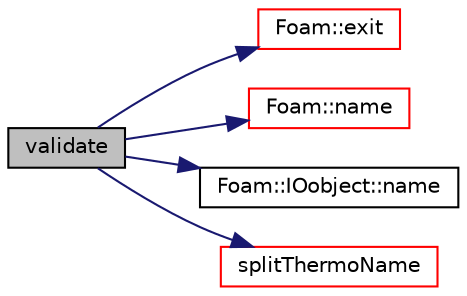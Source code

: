 digraph "validate"
{
  bgcolor="transparent";
  edge [fontname="Helvetica",fontsize="10",labelfontname="Helvetica",labelfontsize="10"];
  node [fontname="Helvetica",fontsize="10",shape=record];
  rankdir="LR";
  Node1235 [label="validate",height=0.2,width=0.4,color="black", fillcolor="grey75", style="filled", fontcolor="black"];
  Node1235 -> Node1236 [color="midnightblue",fontsize="10",style="solid",fontname="Helvetica"];
  Node1236 [label="Foam::exit",height=0.2,width=0.4,color="red",URL="$a21851.html#a06ca7250d8e89caf05243ec094843642"];
  Node1235 -> Node1285 [color="midnightblue",fontsize="10",style="solid",fontname="Helvetica"];
  Node1285 [label="Foam::name",height=0.2,width=0.4,color="red",URL="$a21851.html#adcb0df2bd4953cb6bb390272d8263c3a",tooltip="Return a string representation of a complex. "];
  Node1235 -> Node1288 [color="midnightblue",fontsize="10",style="solid",fontname="Helvetica"];
  Node1288 [label="Foam::IOobject::name",height=0.2,width=0.4,color="black",URL="$a27249.html#acc80e00a8ac919288fb55bd14cc88bf6",tooltip="Return name. "];
  Node1235 -> Node1289 [color="midnightblue",fontsize="10",style="solid",fontname="Helvetica"];
  Node1289 [label="splitThermoName",height=0.2,width=0.4,color="red",URL="$a30993.html#a71344f72a8a29ecb02f20914c67fa4d7",tooltip="Split name of thermo package into a list of the components names. "];
}

